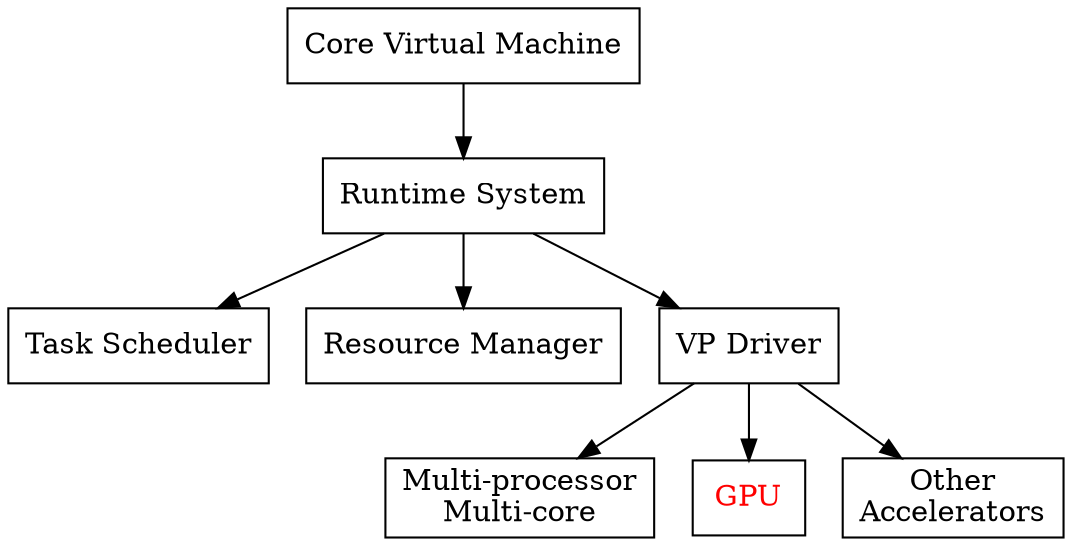 digraph G {
        node[shape=box];
        vm[label="Core Virtual Machine"];
        rt[label="Runtime System"];
        scheduler[label="Task Scheduler"];
        rm[label="Resource Manager"];
        driver[label="VP Driver"];
        cpu[label="Multi-processor\nMulti-core"];
        gpu[label="GPU", fontcolor=red];
        others[label="Other\nAccelerators"];

        vm -> rt;
        rt -> driver;
        rt -> scheduler;
        rt -> rm;
        driver -> cpu;
        driver -> gpu;
        driver -> others;
}